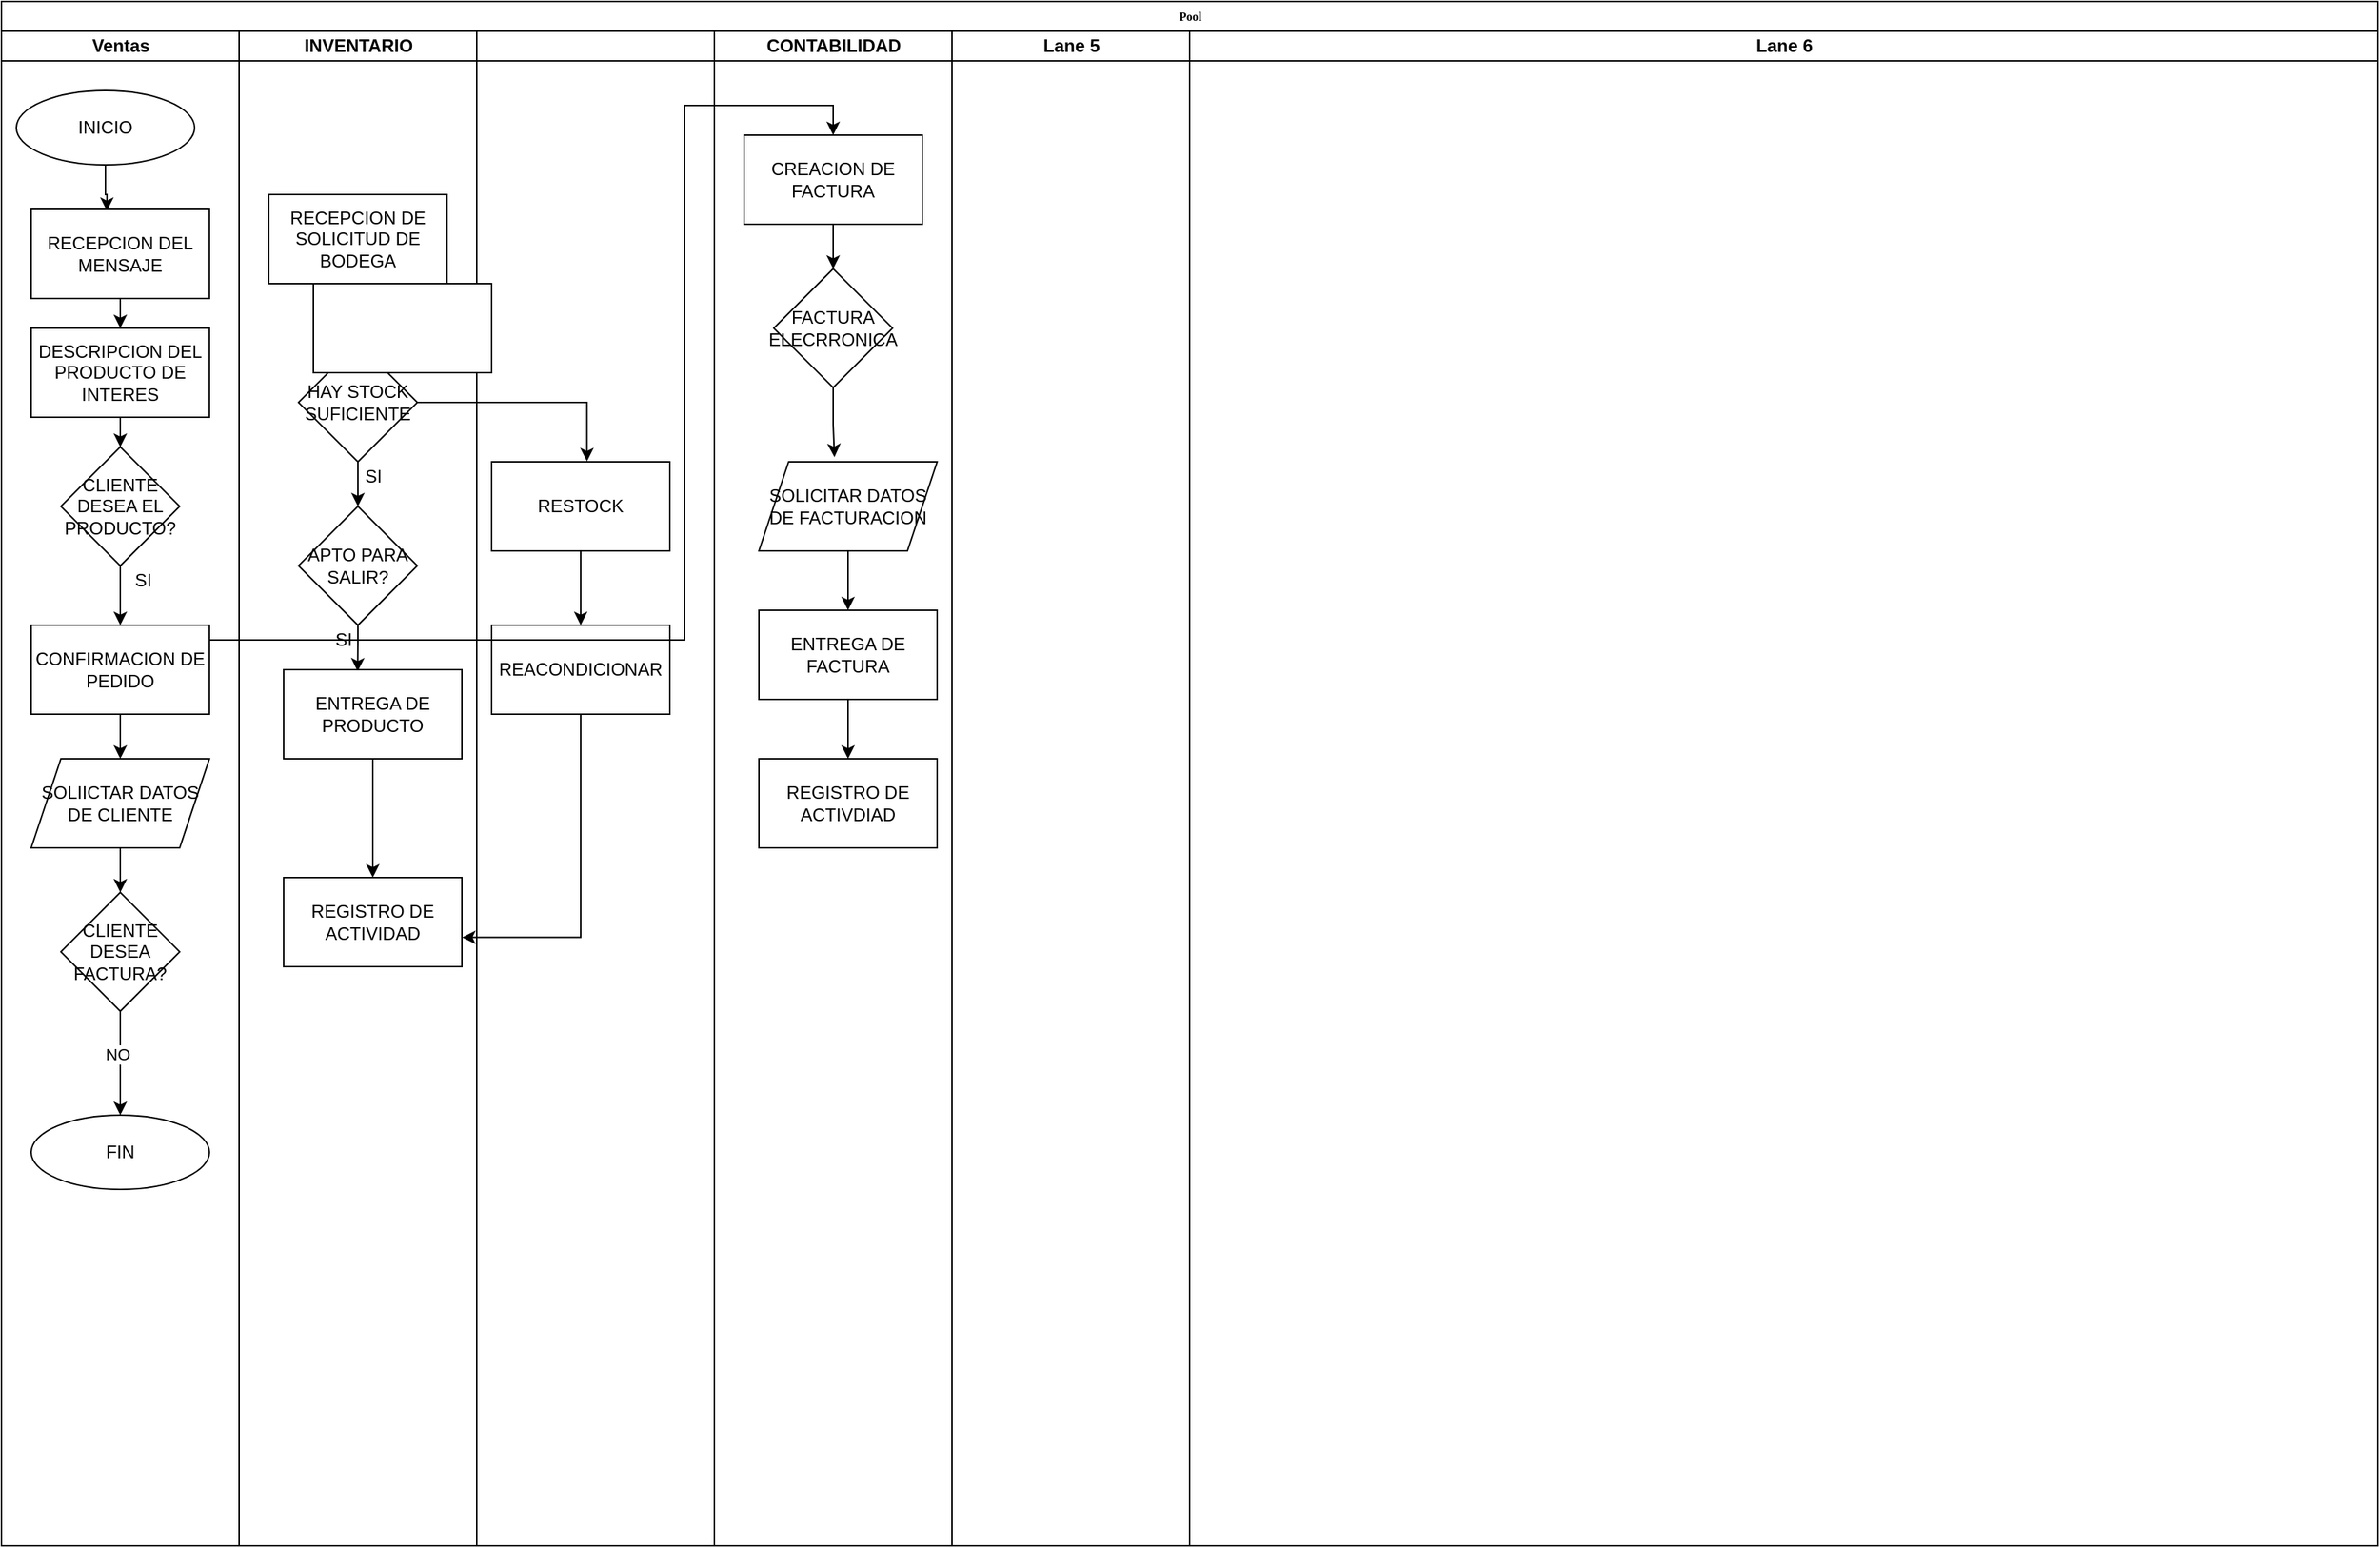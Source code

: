 <mxfile version="13.10.9" type="github">
  <diagram name="Page-1" id="74e2e168-ea6b-b213-b513-2b3c1d86103e">
    <mxGraphModel dx="1185" dy="659" grid="1" gridSize="10" guides="1" tooltips="1" connect="1" arrows="1" fold="1" page="1" pageScale="1" pageWidth="850" pageHeight="1100" background="#ffffff" math="0" shadow="0">
      <root>
        <mxCell id="0" />
        <mxCell id="1" parent="0" />
        <mxCell id="77e6c97f196da883-1" value="Pool" style="swimlane;html=1;childLayout=stackLayout;startSize=20;rounded=0;shadow=0;labelBackgroundColor=none;strokeWidth=1;fontFamily=Verdana;fontSize=8;align=center;" parent="1" vertex="1">
          <mxGeometry x="60" y="40" width="1600" height="1040" as="geometry" />
        </mxCell>
        <mxCell id="77e6c97f196da883-2" value="Ventas" style="swimlane;html=1;startSize=20;" parent="77e6c97f196da883-1" vertex="1">
          <mxGeometry y="20" width="160" height="1020" as="geometry" />
        </mxCell>
        <mxCell id="YEVmGm1s0WztMW8NSKh9-12" style="edgeStyle=orthogonalEdgeStyle;rounded=0;orthogonalLoop=1;jettySize=auto;html=1;entryX=0.425;entryY=0.017;entryDx=0;entryDy=0;entryPerimeter=0;" edge="1" parent="77e6c97f196da883-2" source="YEVmGm1s0WztMW8NSKh9-1" target="YEVmGm1s0WztMW8NSKh9-3">
          <mxGeometry relative="1" as="geometry" />
        </mxCell>
        <mxCell id="YEVmGm1s0WztMW8NSKh9-1" value="INICIO" style="ellipse;whiteSpace=wrap;html=1;" vertex="1" parent="77e6c97f196da883-2">
          <mxGeometry x="10" y="40" width="120" height="50" as="geometry" />
        </mxCell>
        <mxCell id="YEVmGm1s0WztMW8NSKh9-2" value="FIN" style="ellipse;whiteSpace=wrap;html=1;" vertex="1" parent="77e6c97f196da883-2">
          <mxGeometry x="20" y="730" width="120" height="50" as="geometry" />
        </mxCell>
        <mxCell id="YEVmGm1s0WztMW8NSKh9-13" style="edgeStyle=orthogonalEdgeStyle;rounded=0;orthogonalLoop=1;jettySize=auto;html=1;entryX=0.5;entryY=0;entryDx=0;entryDy=0;" edge="1" parent="77e6c97f196da883-2" source="YEVmGm1s0WztMW8NSKh9-3" target="YEVmGm1s0WztMW8NSKh9-4">
          <mxGeometry relative="1" as="geometry" />
        </mxCell>
        <mxCell id="YEVmGm1s0WztMW8NSKh9-3" value="RECEPCION DEL MENSAJE" style="rounded=0;whiteSpace=wrap;html=1;" vertex="1" parent="77e6c97f196da883-2">
          <mxGeometry x="20" y="120" width="120" height="60" as="geometry" />
        </mxCell>
        <mxCell id="YEVmGm1s0WztMW8NSKh9-14" style="edgeStyle=orthogonalEdgeStyle;rounded=0;orthogonalLoop=1;jettySize=auto;html=1;entryX=0.5;entryY=0;entryDx=0;entryDy=0;" edge="1" parent="77e6c97f196da883-2" source="YEVmGm1s0WztMW8NSKh9-4" target="YEVmGm1s0WztMW8NSKh9-6">
          <mxGeometry relative="1" as="geometry" />
        </mxCell>
        <mxCell id="YEVmGm1s0WztMW8NSKh9-4" value="DESCRIPCION DEL PRODUCTO DE INTERES" style="rounded=0;whiteSpace=wrap;html=1;" vertex="1" parent="77e6c97f196da883-2">
          <mxGeometry x="20" y="200" width="120" height="60" as="geometry" />
        </mxCell>
        <mxCell id="YEVmGm1s0WztMW8NSKh9-17" style="edgeStyle=orthogonalEdgeStyle;rounded=0;orthogonalLoop=1;jettySize=auto;html=1;entryX=0.5;entryY=0;entryDx=0;entryDy=0;" edge="1" parent="77e6c97f196da883-2" source="YEVmGm1s0WztMW8NSKh9-5" target="YEVmGm1s0WztMW8NSKh9-8">
          <mxGeometry relative="1" as="geometry" />
        </mxCell>
        <mxCell id="YEVmGm1s0WztMW8NSKh9-5" value="CONFIRMACION DE PEDIDO" style="rounded=0;whiteSpace=wrap;html=1;" vertex="1" parent="77e6c97f196da883-2">
          <mxGeometry x="20" y="400" width="120" height="60" as="geometry" />
        </mxCell>
        <mxCell id="YEVmGm1s0WztMW8NSKh9-15" style="edgeStyle=orthogonalEdgeStyle;rounded=0;orthogonalLoop=1;jettySize=auto;html=1;" edge="1" parent="77e6c97f196da883-2" source="YEVmGm1s0WztMW8NSKh9-6" target="YEVmGm1s0WztMW8NSKh9-5">
          <mxGeometry relative="1" as="geometry" />
        </mxCell>
        <mxCell id="YEVmGm1s0WztMW8NSKh9-6" value="CLIENTE DESEA EL PRODUCTO?" style="rhombus;whiteSpace=wrap;html=1;" vertex="1" parent="77e6c97f196da883-2">
          <mxGeometry x="40" y="280" width="80" height="80" as="geometry" />
        </mxCell>
        <mxCell id="YEVmGm1s0WztMW8NSKh9-18" style="edgeStyle=orthogonalEdgeStyle;rounded=0;orthogonalLoop=1;jettySize=auto;html=1;" edge="1" parent="77e6c97f196da883-2" source="YEVmGm1s0WztMW8NSKh9-8">
          <mxGeometry relative="1" as="geometry">
            <mxPoint x="80.029" y="580" as="targetPoint" />
          </mxGeometry>
        </mxCell>
        <mxCell id="YEVmGm1s0WztMW8NSKh9-8" value="SOLIICTAR DATOS DE CLIENTE" style="shape=parallelogram;perimeter=parallelogramPerimeter;whiteSpace=wrap;html=1;fixedSize=1;" vertex="1" parent="77e6c97f196da883-2">
          <mxGeometry x="20" y="490" width="120" height="60" as="geometry" />
        </mxCell>
        <mxCell id="YEVmGm1s0WztMW8NSKh9-16" value="SI" style="text;html=1;align=center;verticalAlign=middle;resizable=0;points=[];autosize=1;" vertex="1" parent="77e6c97f196da883-2">
          <mxGeometry x="80" y="360" width="30" height="20" as="geometry" />
        </mxCell>
        <mxCell id="YEVmGm1s0WztMW8NSKh9-22" style="edgeStyle=orthogonalEdgeStyle;rounded=0;orthogonalLoop=1;jettySize=auto;html=1;" edge="1" parent="77e6c97f196da883-2" source="YEVmGm1s0WztMW8NSKh9-21" target="YEVmGm1s0WztMW8NSKh9-2">
          <mxGeometry relative="1" as="geometry" />
        </mxCell>
        <mxCell id="YEVmGm1s0WztMW8NSKh9-23" value="NO" style="edgeLabel;html=1;align=center;verticalAlign=middle;resizable=0;points=[];" vertex="1" connectable="0" parent="YEVmGm1s0WztMW8NSKh9-22">
          <mxGeometry x="-0.167" y="-2" relative="1" as="geometry">
            <mxPoint as="offset" />
          </mxGeometry>
        </mxCell>
        <mxCell id="YEVmGm1s0WztMW8NSKh9-21" value="CLIENTE DESEA FACTURA?" style="rhombus;whiteSpace=wrap;html=1;" vertex="1" parent="77e6c97f196da883-2">
          <mxGeometry x="40" y="580" width="80" height="80" as="geometry" />
        </mxCell>
        <mxCell id="77e6c97f196da883-3" value="INVENTARIO" style="swimlane;html=1;startSize=20;" parent="77e6c97f196da883-1" vertex="1">
          <mxGeometry x="160" y="20" width="160" height="1020" as="geometry" />
        </mxCell>
        <mxCell id="YEVmGm1s0WztMW8NSKh9-34" style="edgeStyle=orthogonalEdgeStyle;rounded=0;orthogonalLoop=1;jettySize=auto;html=1;entryX=0.5;entryY=0;entryDx=0;entryDy=0;" edge="1" parent="77e6c97f196da883-3" source="YEVmGm1s0WztMW8NSKh9-24" target="YEVmGm1s0WztMW8NSKh9-27">
          <mxGeometry relative="1" as="geometry" />
        </mxCell>
        <mxCell id="YEVmGm1s0WztMW8NSKh9-24" value="RECEPCION DE SOLICITUD DE BODEGA" style="rounded=0;whiteSpace=wrap;html=1;" vertex="1" parent="77e6c97f196da883-3">
          <mxGeometry x="20" y="110" width="120" height="60" as="geometry" />
        </mxCell>
        <mxCell id="YEVmGm1s0WztMW8NSKh9-31" style="edgeStyle=orthogonalEdgeStyle;rounded=0;orthogonalLoop=1;jettySize=auto;html=1;entryX=0.5;entryY=0;entryDx=0;entryDy=0;" edge="1" parent="77e6c97f196da883-3" source="YEVmGm1s0WztMW8NSKh9-27" target="YEVmGm1s0WztMW8NSKh9-28">
          <mxGeometry relative="1" as="geometry" />
        </mxCell>
        <mxCell id="YEVmGm1s0WztMW8NSKh9-27" value="HAY STOCK SUFICIENTE" style="rhombus;whiteSpace=wrap;html=1;" vertex="1" parent="77e6c97f196da883-3">
          <mxGeometry x="40" y="210" width="80" height="80" as="geometry" />
        </mxCell>
        <mxCell id="YEVmGm1s0WztMW8NSKh9-32" style="edgeStyle=orthogonalEdgeStyle;rounded=0;orthogonalLoop=1;jettySize=auto;html=1;exitX=0.5;exitY=1;exitDx=0;exitDy=0;entryX=0.415;entryY=0.019;entryDx=0;entryDy=0;entryPerimeter=0;" edge="1" parent="77e6c97f196da883-3" source="YEVmGm1s0WztMW8NSKh9-28" target="YEVmGm1s0WztMW8NSKh9-29">
          <mxGeometry relative="1" as="geometry">
            <Array as="points">
              <mxPoint x="80" y="410" />
              <mxPoint x="80" y="410" />
            </Array>
          </mxGeometry>
        </mxCell>
        <mxCell id="YEVmGm1s0WztMW8NSKh9-28" value="APTO PARA SALIR?" style="rhombus;whiteSpace=wrap;html=1;" vertex="1" parent="77e6c97f196da883-3">
          <mxGeometry x="40" y="320" width="80" height="80" as="geometry" />
        </mxCell>
        <mxCell id="YEVmGm1s0WztMW8NSKh9-33" style="edgeStyle=orthogonalEdgeStyle;rounded=0;orthogonalLoop=1;jettySize=auto;html=1;entryX=0.5;entryY=0;entryDx=0;entryDy=0;" edge="1" parent="77e6c97f196da883-3" source="YEVmGm1s0WztMW8NSKh9-29" target="YEVmGm1s0WztMW8NSKh9-30">
          <mxGeometry relative="1" as="geometry" />
        </mxCell>
        <mxCell id="YEVmGm1s0WztMW8NSKh9-29" value="ENTREGA DE PRODUCTO" style="rounded=0;whiteSpace=wrap;html=1;" vertex="1" parent="77e6c97f196da883-3">
          <mxGeometry x="30" y="430" width="120" height="60" as="geometry" />
        </mxCell>
        <mxCell id="YEVmGm1s0WztMW8NSKh9-30" value="REGISTRO DE ACTIVIDAD" style="rounded=0;whiteSpace=wrap;html=1;" vertex="1" parent="77e6c97f196da883-3">
          <mxGeometry x="30" y="570" width="120" height="60" as="geometry" />
        </mxCell>
        <mxCell id="YEVmGm1s0WztMW8NSKh9-36" value="SI" style="text;html=1;align=center;verticalAlign=middle;resizable=0;points=[];autosize=1;" vertex="1" parent="77e6c97f196da883-3">
          <mxGeometry x="55" y="400" width="30" height="20" as="geometry" />
        </mxCell>
        <mxCell id="77e6c97f196da883-4" value="" style="swimlane;html=1;startSize=20;" parent="77e6c97f196da883-1" vertex="1">
          <mxGeometry x="320" y="20" width="160" height="1020" as="geometry" />
        </mxCell>
        <mxCell id="YEVmGm1s0WztMW8NSKh9-40" style="edgeStyle=orthogonalEdgeStyle;rounded=0;orthogonalLoop=1;jettySize=auto;html=1;entryX=0.5;entryY=0;entryDx=0;entryDy=0;" edge="1" parent="77e6c97f196da883-4" source="YEVmGm1s0WztMW8NSKh9-37" target="YEVmGm1s0WztMW8NSKh9-38">
          <mxGeometry relative="1" as="geometry" />
        </mxCell>
        <mxCell id="YEVmGm1s0WztMW8NSKh9-37" value="RESTOCK" style="rounded=0;whiteSpace=wrap;html=1;" vertex="1" parent="77e6c97f196da883-4">
          <mxGeometry x="10" y="290" width="120" height="60" as="geometry" />
        </mxCell>
        <mxCell id="YEVmGm1s0WztMW8NSKh9-38" value="REACONDICIONAR" style="rounded=0;whiteSpace=wrap;html=1;" vertex="1" parent="77e6c97f196da883-4">
          <mxGeometry x="10" y="400" width="120" height="60" as="geometry" />
        </mxCell>
        <mxCell id="77e6c97f196da883-5" value="CONTABILIDAD" style="swimlane;html=1;startSize=20;" parent="77e6c97f196da883-1" vertex="1">
          <mxGeometry x="480" y="20" width="160" height="1020" as="geometry" />
        </mxCell>
        <mxCell id="YEVmGm1s0WztMW8NSKh9-53" style="edgeStyle=orthogonalEdgeStyle;rounded=0;orthogonalLoop=1;jettySize=auto;html=1;entryX=0.5;entryY=0;entryDx=0;entryDy=0;" edge="1" parent="77e6c97f196da883-5" source="YEVmGm1s0WztMW8NSKh9-46" target="YEVmGm1s0WztMW8NSKh9-47">
          <mxGeometry relative="1" as="geometry" />
        </mxCell>
        <mxCell id="YEVmGm1s0WztMW8NSKh9-46" value="CREACION DE FACTURA" style="rounded=0;whiteSpace=wrap;html=1;" vertex="1" parent="77e6c97f196da883-5">
          <mxGeometry x="20" y="70" width="120" height="60" as="geometry" />
        </mxCell>
        <mxCell id="YEVmGm1s0WztMW8NSKh9-54" style="edgeStyle=orthogonalEdgeStyle;rounded=0;orthogonalLoop=1;jettySize=auto;html=1;entryX=0.424;entryY=-0.053;entryDx=0;entryDy=0;entryPerimeter=0;" edge="1" parent="77e6c97f196da883-5" source="YEVmGm1s0WztMW8NSKh9-47" target="YEVmGm1s0WztMW8NSKh9-49">
          <mxGeometry relative="1" as="geometry" />
        </mxCell>
        <mxCell id="YEVmGm1s0WztMW8NSKh9-47" value="FACTURA ELECRRONICA" style="rhombus;whiteSpace=wrap;html=1;" vertex="1" parent="77e6c97f196da883-5">
          <mxGeometry x="40" y="160" width="80" height="80" as="geometry" />
        </mxCell>
        <mxCell id="YEVmGm1s0WztMW8NSKh9-55" style="edgeStyle=orthogonalEdgeStyle;rounded=0;orthogonalLoop=1;jettySize=auto;html=1;entryX=0.5;entryY=0;entryDx=0;entryDy=0;" edge="1" parent="77e6c97f196da883-5" source="YEVmGm1s0WztMW8NSKh9-49" target="YEVmGm1s0WztMW8NSKh9-50">
          <mxGeometry relative="1" as="geometry" />
        </mxCell>
        <mxCell id="YEVmGm1s0WztMW8NSKh9-49" value="SOLICITAR DATOS DE FACTURACION" style="shape=parallelogram;perimeter=parallelogramPerimeter;whiteSpace=wrap;html=1;fixedSize=1;" vertex="1" parent="77e6c97f196da883-5">
          <mxGeometry x="30" y="290" width="120" height="60" as="geometry" />
        </mxCell>
        <mxCell id="YEVmGm1s0WztMW8NSKh9-56" style="edgeStyle=orthogonalEdgeStyle;rounded=0;orthogonalLoop=1;jettySize=auto;html=1;entryX=0.5;entryY=0;entryDx=0;entryDy=0;" edge="1" parent="77e6c97f196da883-5" source="YEVmGm1s0WztMW8NSKh9-50" target="YEVmGm1s0WztMW8NSKh9-52">
          <mxGeometry relative="1" as="geometry" />
        </mxCell>
        <mxCell id="YEVmGm1s0WztMW8NSKh9-50" value="ENTREGA DE FACTURA" style="rounded=0;whiteSpace=wrap;html=1;" vertex="1" parent="77e6c97f196da883-5">
          <mxGeometry x="30" y="390" width="120" height="60" as="geometry" />
        </mxCell>
        <mxCell id="YEVmGm1s0WztMW8NSKh9-52" value="REGISTRO DE ACTIVDIAD" style="rounded=0;whiteSpace=wrap;html=1;" vertex="1" parent="77e6c97f196da883-5">
          <mxGeometry x="30" y="490" width="120" height="60" as="geometry" />
        </mxCell>
        <mxCell id="77e6c97f196da883-6" value="Lane 5" style="swimlane;html=1;startSize=20;" parent="77e6c97f196da883-1" vertex="1">
          <mxGeometry x="640" y="20" width="160" height="1020" as="geometry" />
        </mxCell>
        <mxCell id="77e6c97f196da883-7" value="Lane 6" style="swimlane;html=1;startSize=20;" parent="77e6c97f196da883-1" vertex="1">
          <mxGeometry x="800" y="20" width="800" height="1020" as="geometry" />
        </mxCell>
        <mxCell id="YEVmGm1s0WztMW8NSKh9-39" style="edgeStyle=orthogonalEdgeStyle;rounded=0;orthogonalLoop=1;jettySize=auto;html=1;exitX=1;exitY=0.5;exitDx=0;exitDy=0;entryX=0.535;entryY=-0.005;entryDx=0;entryDy=0;entryPerimeter=0;" edge="1" parent="77e6c97f196da883-1" source="YEVmGm1s0WztMW8NSKh9-27" target="YEVmGm1s0WztMW8NSKh9-37">
          <mxGeometry relative="1" as="geometry" />
        </mxCell>
        <mxCell id="YEVmGm1s0WztMW8NSKh9-44" style="edgeStyle=orthogonalEdgeStyle;rounded=0;orthogonalLoop=1;jettySize=auto;html=1;entryX=1.001;entryY=0.671;entryDx=0;entryDy=0;entryPerimeter=0;" edge="1" parent="77e6c97f196da883-1" source="YEVmGm1s0WztMW8NSKh9-38" target="YEVmGm1s0WztMW8NSKh9-30">
          <mxGeometry relative="1" as="geometry">
            <mxPoint x="390" y="630" as="targetPoint" />
            <Array as="points">
              <mxPoint x="390" y="630" />
            </Array>
          </mxGeometry>
        </mxCell>
        <mxCell id="YEVmGm1s0WztMW8NSKh9-57" style="edgeStyle=orthogonalEdgeStyle;rounded=0;orthogonalLoop=1;jettySize=auto;html=1;exitX=1;exitY=0.5;exitDx=0;exitDy=0;entryX=0.5;entryY=0;entryDx=0;entryDy=0;" edge="1" parent="77e6c97f196da883-1" source="YEVmGm1s0WztMW8NSKh9-5" target="YEVmGm1s0WztMW8NSKh9-46">
          <mxGeometry relative="1" as="geometry">
            <Array as="points">
              <mxPoint x="140" y="430" />
              <mxPoint x="460" y="430" />
              <mxPoint x="460" y="70" />
              <mxPoint x="560" y="70" />
            </Array>
          </mxGeometry>
        </mxCell>
        <mxCell id="YEVmGm1s0WztMW8NSKh9-35" value="SI" style="text;html=1;align=center;verticalAlign=middle;resizable=0;points=[];autosize=1;" vertex="1" parent="1">
          <mxGeometry x="295" y="350" width="30" height="20" as="geometry" />
        </mxCell>
        <mxCell id="YEVmGm1s0WztMW8NSKh9-45" value="" style="rounded=0;whiteSpace=wrap;html=1;" vertex="1" parent="1">
          <mxGeometry x="270" y="230" width="120" height="60" as="geometry" />
        </mxCell>
      </root>
    </mxGraphModel>
  </diagram>
</mxfile>
